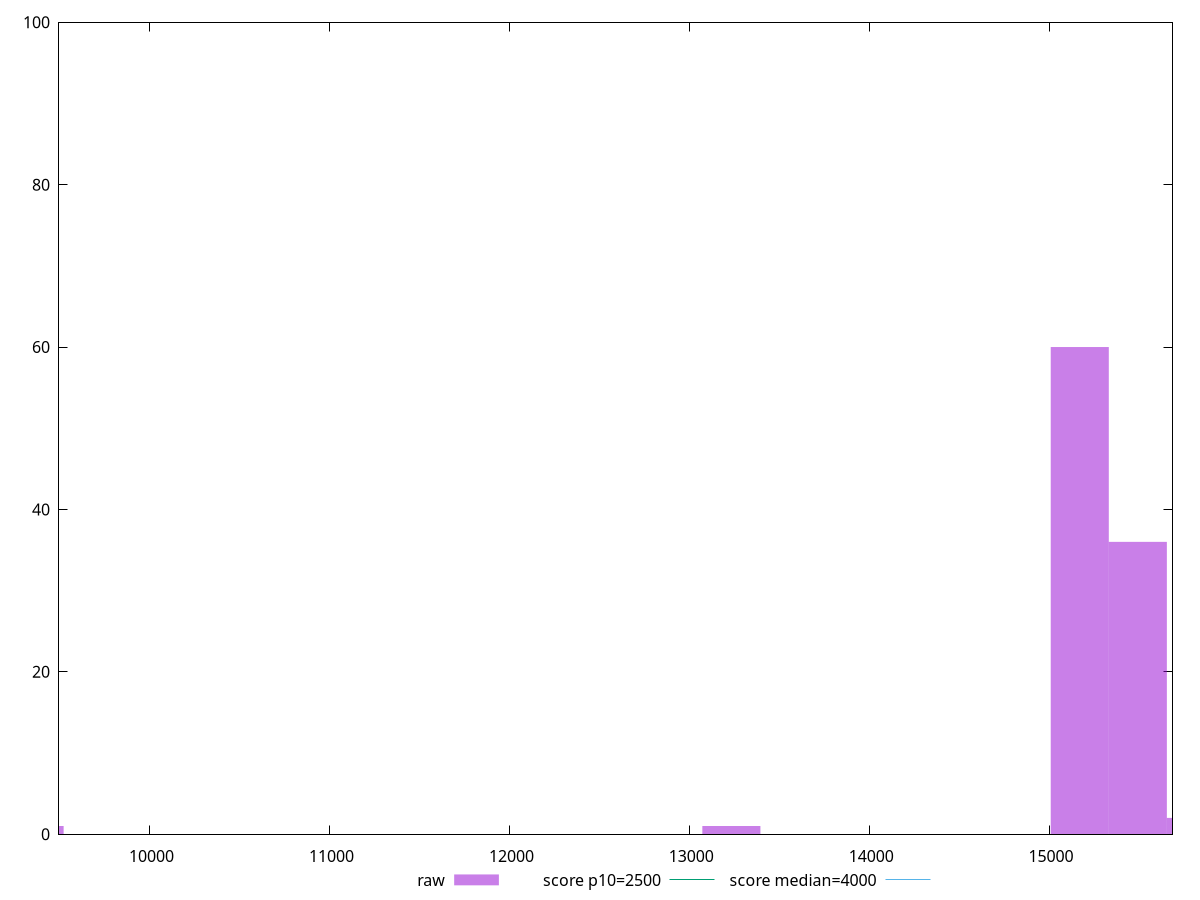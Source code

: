 reset

$raw <<EOF
9360.596682308837 1
15170.622209259149 60
15816.180601142516 2
15493.401405200832 36
13233.947033609044 1
EOF

set key outside below
set boxwidth 322.779195941684
set xrange [9496.302999999998:15686.112500000001]
set yrange [0:100]
set trange [0:100]
set style fill transparent solid 0.5 noborder

set parametric
set terminal svg size 640, 490 enhanced background rgb 'white'
set output "reports/report_00032_2021-02-25T10-28-15.087Z/largest-contentful-paint/samples/astro/raw/histogram.svg"

plot $raw title "raw" with boxes, \
     2500,t title "score p10=2500", \
     4000,t title "score median=4000"

reset
